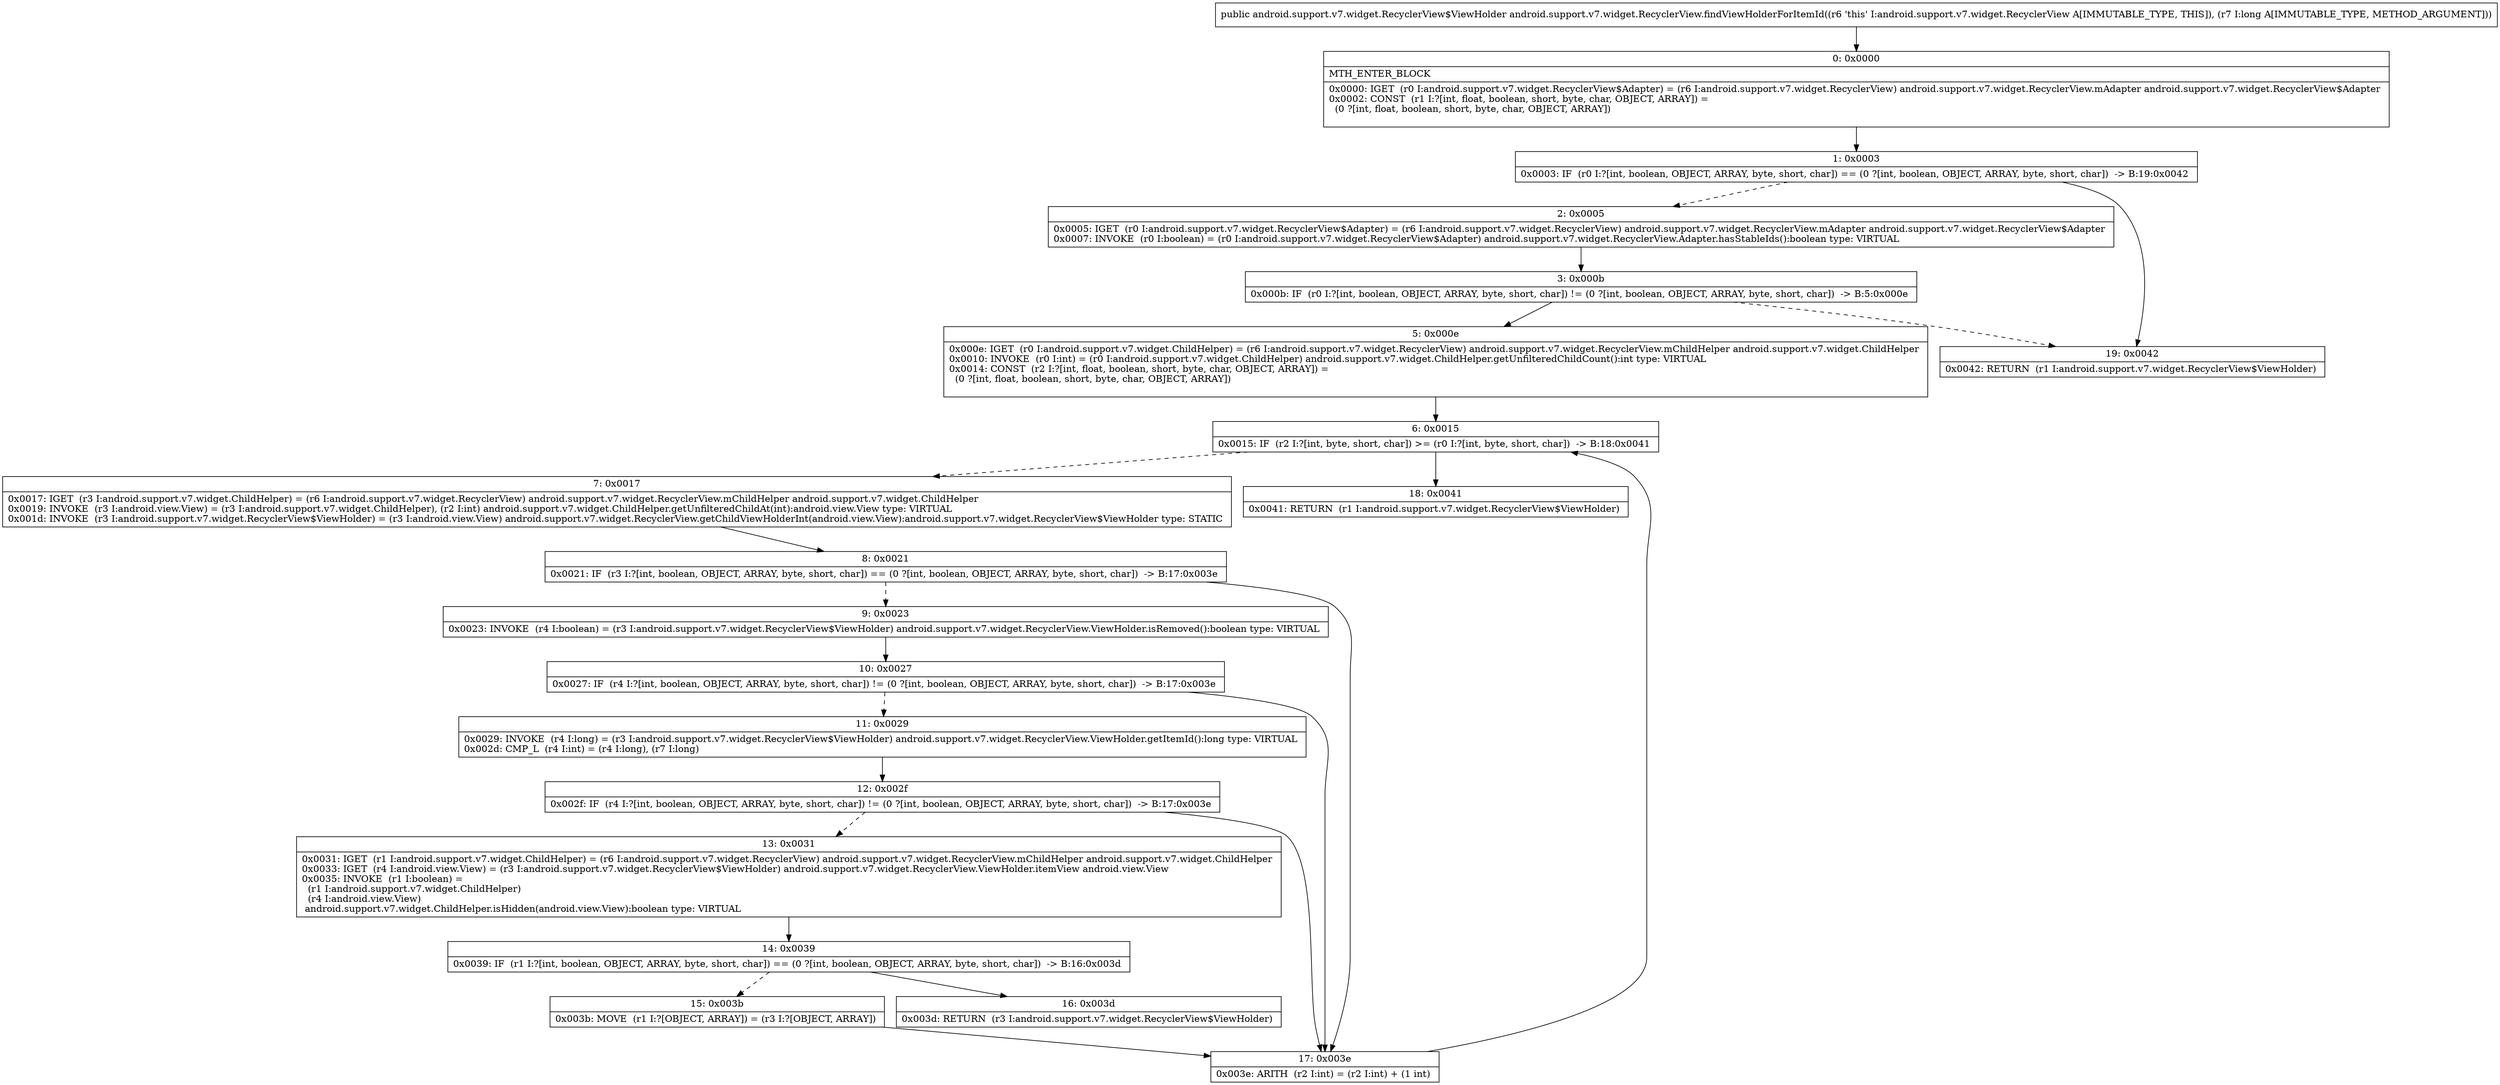 digraph "CFG forandroid.support.v7.widget.RecyclerView.findViewHolderForItemId(J)Landroid\/support\/v7\/widget\/RecyclerView$ViewHolder;" {
Node_0 [shape=record,label="{0\:\ 0x0000|MTH_ENTER_BLOCK\l|0x0000: IGET  (r0 I:android.support.v7.widget.RecyclerView$Adapter) = (r6 I:android.support.v7.widget.RecyclerView) android.support.v7.widget.RecyclerView.mAdapter android.support.v7.widget.RecyclerView$Adapter \l0x0002: CONST  (r1 I:?[int, float, boolean, short, byte, char, OBJECT, ARRAY]) = \l  (0 ?[int, float, boolean, short, byte, char, OBJECT, ARRAY])\l \l}"];
Node_1 [shape=record,label="{1\:\ 0x0003|0x0003: IF  (r0 I:?[int, boolean, OBJECT, ARRAY, byte, short, char]) == (0 ?[int, boolean, OBJECT, ARRAY, byte, short, char])  \-\> B:19:0x0042 \l}"];
Node_2 [shape=record,label="{2\:\ 0x0005|0x0005: IGET  (r0 I:android.support.v7.widget.RecyclerView$Adapter) = (r6 I:android.support.v7.widget.RecyclerView) android.support.v7.widget.RecyclerView.mAdapter android.support.v7.widget.RecyclerView$Adapter \l0x0007: INVOKE  (r0 I:boolean) = (r0 I:android.support.v7.widget.RecyclerView$Adapter) android.support.v7.widget.RecyclerView.Adapter.hasStableIds():boolean type: VIRTUAL \l}"];
Node_3 [shape=record,label="{3\:\ 0x000b|0x000b: IF  (r0 I:?[int, boolean, OBJECT, ARRAY, byte, short, char]) != (0 ?[int, boolean, OBJECT, ARRAY, byte, short, char])  \-\> B:5:0x000e \l}"];
Node_5 [shape=record,label="{5\:\ 0x000e|0x000e: IGET  (r0 I:android.support.v7.widget.ChildHelper) = (r6 I:android.support.v7.widget.RecyclerView) android.support.v7.widget.RecyclerView.mChildHelper android.support.v7.widget.ChildHelper \l0x0010: INVOKE  (r0 I:int) = (r0 I:android.support.v7.widget.ChildHelper) android.support.v7.widget.ChildHelper.getUnfilteredChildCount():int type: VIRTUAL \l0x0014: CONST  (r2 I:?[int, float, boolean, short, byte, char, OBJECT, ARRAY]) = \l  (0 ?[int, float, boolean, short, byte, char, OBJECT, ARRAY])\l \l}"];
Node_6 [shape=record,label="{6\:\ 0x0015|0x0015: IF  (r2 I:?[int, byte, short, char]) \>= (r0 I:?[int, byte, short, char])  \-\> B:18:0x0041 \l}"];
Node_7 [shape=record,label="{7\:\ 0x0017|0x0017: IGET  (r3 I:android.support.v7.widget.ChildHelper) = (r6 I:android.support.v7.widget.RecyclerView) android.support.v7.widget.RecyclerView.mChildHelper android.support.v7.widget.ChildHelper \l0x0019: INVOKE  (r3 I:android.view.View) = (r3 I:android.support.v7.widget.ChildHelper), (r2 I:int) android.support.v7.widget.ChildHelper.getUnfilteredChildAt(int):android.view.View type: VIRTUAL \l0x001d: INVOKE  (r3 I:android.support.v7.widget.RecyclerView$ViewHolder) = (r3 I:android.view.View) android.support.v7.widget.RecyclerView.getChildViewHolderInt(android.view.View):android.support.v7.widget.RecyclerView$ViewHolder type: STATIC \l}"];
Node_8 [shape=record,label="{8\:\ 0x0021|0x0021: IF  (r3 I:?[int, boolean, OBJECT, ARRAY, byte, short, char]) == (0 ?[int, boolean, OBJECT, ARRAY, byte, short, char])  \-\> B:17:0x003e \l}"];
Node_9 [shape=record,label="{9\:\ 0x0023|0x0023: INVOKE  (r4 I:boolean) = (r3 I:android.support.v7.widget.RecyclerView$ViewHolder) android.support.v7.widget.RecyclerView.ViewHolder.isRemoved():boolean type: VIRTUAL \l}"];
Node_10 [shape=record,label="{10\:\ 0x0027|0x0027: IF  (r4 I:?[int, boolean, OBJECT, ARRAY, byte, short, char]) != (0 ?[int, boolean, OBJECT, ARRAY, byte, short, char])  \-\> B:17:0x003e \l}"];
Node_11 [shape=record,label="{11\:\ 0x0029|0x0029: INVOKE  (r4 I:long) = (r3 I:android.support.v7.widget.RecyclerView$ViewHolder) android.support.v7.widget.RecyclerView.ViewHolder.getItemId():long type: VIRTUAL \l0x002d: CMP_L  (r4 I:int) = (r4 I:long), (r7 I:long) \l}"];
Node_12 [shape=record,label="{12\:\ 0x002f|0x002f: IF  (r4 I:?[int, boolean, OBJECT, ARRAY, byte, short, char]) != (0 ?[int, boolean, OBJECT, ARRAY, byte, short, char])  \-\> B:17:0x003e \l}"];
Node_13 [shape=record,label="{13\:\ 0x0031|0x0031: IGET  (r1 I:android.support.v7.widget.ChildHelper) = (r6 I:android.support.v7.widget.RecyclerView) android.support.v7.widget.RecyclerView.mChildHelper android.support.v7.widget.ChildHelper \l0x0033: IGET  (r4 I:android.view.View) = (r3 I:android.support.v7.widget.RecyclerView$ViewHolder) android.support.v7.widget.RecyclerView.ViewHolder.itemView android.view.View \l0x0035: INVOKE  (r1 I:boolean) = \l  (r1 I:android.support.v7.widget.ChildHelper)\l  (r4 I:android.view.View)\l android.support.v7.widget.ChildHelper.isHidden(android.view.View):boolean type: VIRTUAL \l}"];
Node_14 [shape=record,label="{14\:\ 0x0039|0x0039: IF  (r1 I:?[int, boolean, OBJECT, ARRAY, byte, short, char]) == (0 ?[int, boolean, OBJECT, ARRAY, byte, short, char])  \-\> B:16:0x003d \l}"];
Node_15 [shape=record,label="{15\:\ 0x003b|0x003b: MOVE  (r1 I:?[OBJECT, ARRAY]) = (r3 I:?[OBJECT, ARRAY]) \l}"];
Node_16 [shape=record,label="{16\:\ 0x003d|0x003d: RETURN  (r3 I:android.support.v7.widget.RecyclerView$ViewHolder) \l}"];
Node_17 [shape=record,label="{17\:\ 0x003e|0x003e: ARITH  (r2 I:int) = (r2 I:int) + (1 int) \l}"];
Node_18 [shape=record,label="{18\:\ 0x0041|0x0041: RETURN  (r1 I:android.support.v7.widget.RecyclerView$ViewHolder) \l}"];
Node_19 [shape=record,label="{19\:\ 0x0042|0x0042: RETURN  (r1 I:android.support.v7.widget.RecyclerView$ViewHolder) \l}"];
MethodNode[shape=record,label="{public android.support.v7.widget.RecyclerView$ViewHolder android.support.v7.widget.RecyclerView.findViewHolderForItemId((r6 'this' I:android.support.v7.widget.RecyclerView A[IMMUTABLE_TYPE, THIS]), (r7 I:long A[IMMUTABLE_TYPE, METHOD_ARGUMENT])) }"];
MethodNode -> Node_0;
Node_0 -> Node_1;
Node_1 -> Node_2[style=dashed];
Node_1 -> Node_19;
Node_2 -> Node_3;
Node_3 -> Node_5;
Node_3 -> Node_19[style=dashed];
Node_5 -> Node_6;
Node_6 -> Node_7[style=dashed];
Node_6 -> Node_18;
Node_7 -> Node_8;
Node_8 -> Node_9[style=dashed];
Node_8 -> Node_17;
Node_9 -> Node_10;
Node_10 -> Node_11[style=dashed];
Node_10 -> Node_17;
Node_11 -> Node_12;
Node_12 -> Node_13[style=dashed];
Node_12 -> Node_17;
Node_13 -> Node_14;
Node_14 -> Node_15[style=dashed];
Node_14 -> Node_16;
Node_15 -> Node_17;
Node_17 -> Node_6;
}

